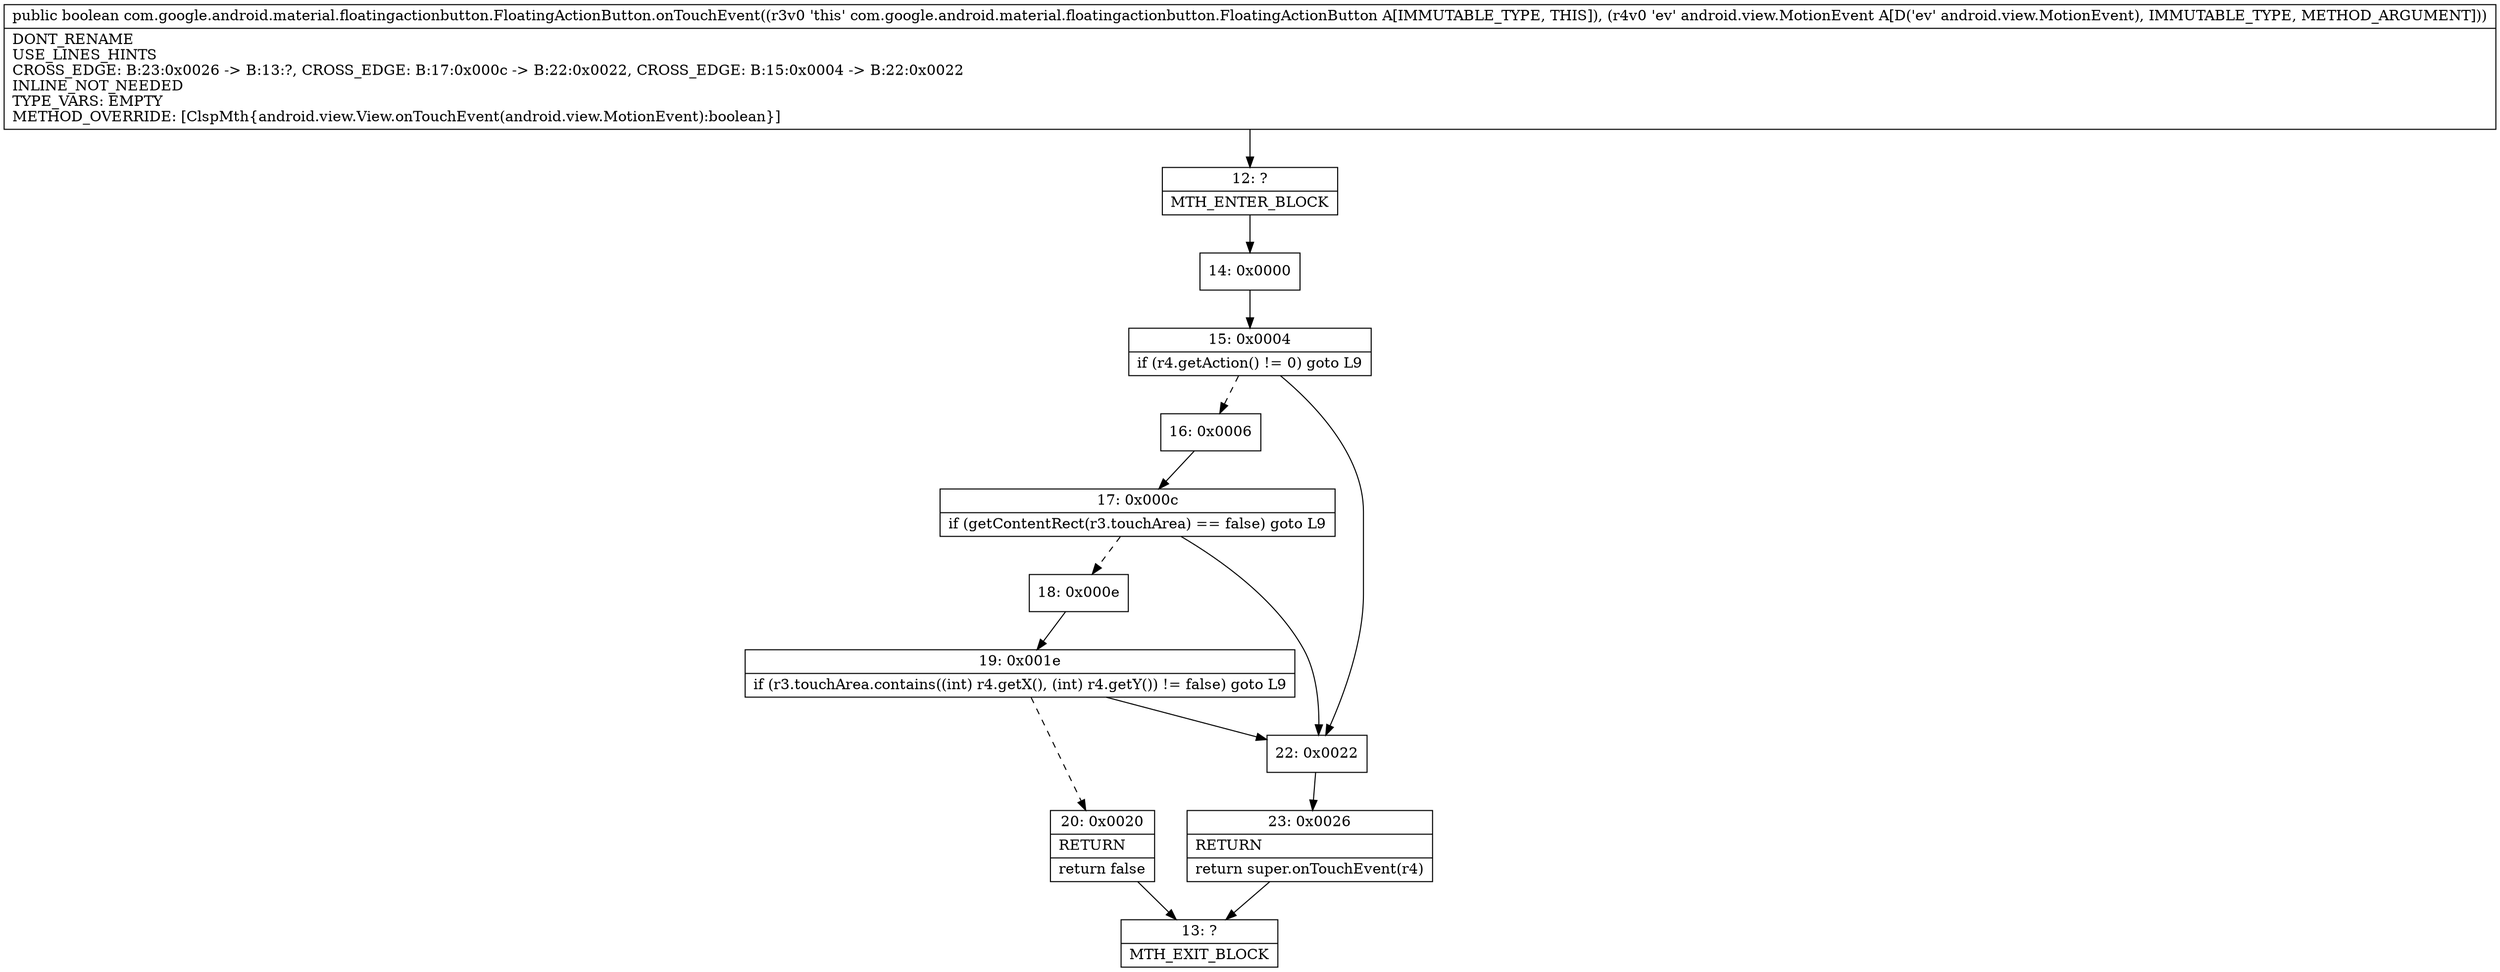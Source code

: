 digraph "CFG forcom.google.android.material.floatingactionbutton.FloatingActionButton.onTouchEvent(Landroid\/view\/MotionEvent;)Z" {
Node_12 [shape=record,label="{12\:\ ?|MTH_ENTER_BLOCK\l}"];
Node_14 [shape=record,label="{14\:\ 0x0000}"];
Node_15 [shape=record,label="{15\:\ 0x0004|if (r4.getAction() != 0) goto L9\l}"];
Node_16 [shape=record,label="{16\:\ 0x0006}"];
Node_17 [shape=record,label="{17\:\ 0x000c|if (getContentRect(r3.touchArea) == false) goto L9\l}"];
Node_18 [shape=record,label="{18\:\ 0x000e}"];
Node_19 [shape=record,label="{19\:\ 0x001e|if (r3.touchArea.contains((int) r4.getX(), (int) r4.getY()) != false) goto L9\l}"];
Node_20 [shape=record,label="{20\:\ 0x0020|RETURN\l|return false\l}"];
Node_13 [shape=record,label="{13\:\ ?|MTH_EXIT_BLOCK\l}"];
Node_22 [shape=record,label="{22\:\ 0x0022}"];
Node_23 [shape=record,label="{23\:\ 0x0026|RETURN\l|return super.onTouchEvent(r4)\l}"];
MethodNode[shape=record,label="{public boolean com.google.android.material.floatingactionbutton.FloatingActionButton.onTouchEvent((r3v0 'this' com.google.android.material.floatingactionbutton.FloatingActionButton A[IMMUTABLE_TYPE, THIS]), (r4v0 'ev' android.view.MotionEvent A[D('ev' android.view.MotionEvent), IMMUTABLE_TYPE, METHOD_ARGUMENT]))  | DONT_RENAME\lUSE_LINES_HINTS\lCROSS_EDGE: B:23:0x0026 \-\> B:13:?, CROSS_EDGE: B:17:0x000c \-\> B:22:0x0022, CROSS_EDGE: B:15:0x0004 \-\> B:22:0x0022\lINLINE_NOT_NEEDED\lTYPE_VARS: EMPTY\lMETHOD_OVERRIDE: [ClspMth\{android.view.View.onTouchEvent(android.view.MotionEvent):boolean\}]\l}"];
MethodNode -> Node_12;Node_12 -> Node_14;
Node_14 -> Node_15;
Node_15 -> Node_16[style=dashed];
Node_15 -> Node_22;
Node_16 -> Node_17;
Node_17 -> Node_18[style=dashed];
Node_17 -> Node_22;
Node_18 -> Node_19;
Node_19 -> Node_20[style=dashed];
Node_19 -> Node_22;
Node_20 -> Node_13;
Node_22 -> Node_23;
Node_23 -> Node_13;
}

